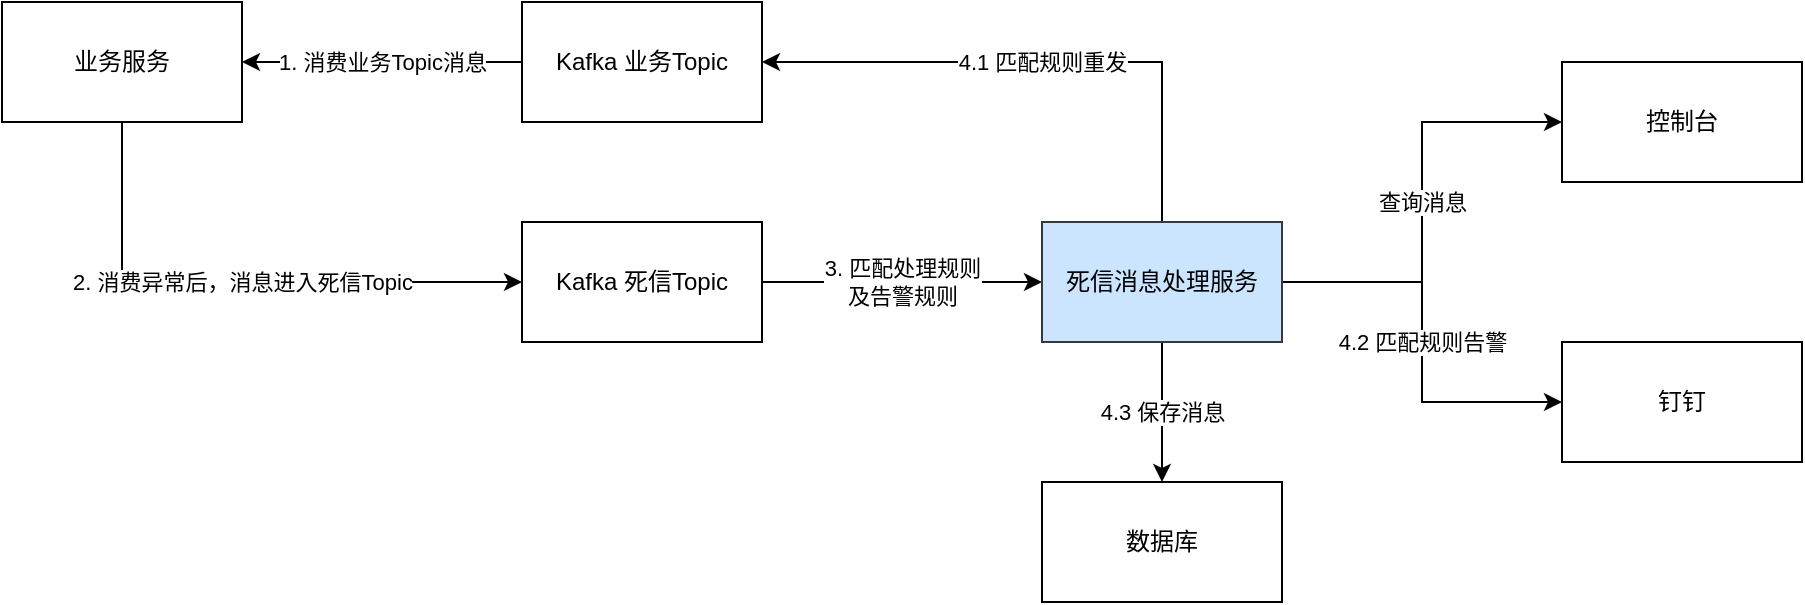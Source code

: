 <mxfile version="21.1.5" type="github">
  <diagram name="第 1 页" id="aNqkUnreRmNKx9mvbQpZ">
    <mxGraphModel dx="1050" dy="581" grid="1" gridSize="10" guides="1" tooltips="1" connect="1" arrows="1" fold="1" page="1" pageScale="1" pageWidth="827" pageHeight="1169" math="0" shadow="0">
      <root>
        <mxCell id="0" />
        <mxCell id="1" parent="0" />
        <mxCell id="JWIq-_Tjncx7ZqiuIU1c-4" value="1. 消费业务Topic消息" style="edgeStyle=orthogonalEdgeStyle;rounded=0;orthogonalLoop=1;jettySize=auto;html=1;startArrow=classic;startFill=1;endArrow=none;endFill=0;" edge="1" parent="1" source="JWIq-_Tjncx7ZqiuIU1c-2" target="JWIq-_Tjncx7ZqiuIU1c-3">
          <mxGeometry relative="1" as="geometry" />
        </mxCell>
        <mxCell id="JWIq-_Tjncx7ZqiuIU1c-8" value="2. 消费异常后，消息进入死信Topic" style="edgeStyle=orthogonalEdgeStyle;rounded=0;orthogonalLoop=1;jettySize=auto;html=1;exitX=0.5;exitY=1;exitDx=0;exitDy=0;entryX=0;entryY=0.5;entryDx=0;entryDy=0;" edge="1" parent="1" source="JWIq-_Tjncx7ZqiuIU1c-2" target="JWIq-_Tjncx7ZqiuIU1c-7">
          <mxGeometry relative="1" as="geometry" />
        </mxCell>
        <mxCell id="JWIq-_Tjncx7ZqiuIU1c-2" value="业务服务" style="rounded=0;whiteSpace=wrap;html=1;" vertex="1" parent="1">
          <mxGeometry x="40" y="170" width="120" height="60" as="geometry" />
        </mxCell>
        <mxCell id="JWIq-_Tjncx7ZqiuIU1c-3" value="Kafka 业务Topic" style="whiteSpace=wrap;html=1;rounded=0;" vertex="1" parent="1">
          <mxGeometry x="300" y="170" width="120" height="60" as="geometry" />
        </mxCell>
        <mxCell id="JWIq-_Tjncx7ZqiuIU1c-10" value="3. 匹配处理规则&lt;br&gt;及告警规则" style="edgeStyle=orthogonalEdgeStyle;rounded=0;orthogonalLoop=1;jettySize=auto;html=1;" edge="1" parent="1" source="JWIq-_Tjncx7ZqiuIU1c-7" target="JWIq-_Tjncx7ZqiuIU1c-9">
          <mxGeometry relative="1" as="geometry" />
        </mxCell>
        <mxCell id="JWIq-_Tjncx7ZqiuIU1c-7" value="Kafka 死信Topic" style="rounded=0;whiteSpace=wrap;html=1;" vertex="1" parent="1">
          <mxGeometry x="300" y="280" width="120" height="60" as="geometry" />
        </mxCell>
        <mxCell id="JWIq-_Tjncx7ZqiuIU1c-12" value="4.3 保存消息" style="edgeStyle=orthogonalEdgeStyle;rounded=0;orthogonalLoop=1;jettySize=auto;html=1;" edge="1" parent="1" source="JWIq-_Tjncx7ZqiuIU1c-9" target="JWIq-_Tjncx7ZqiuIU1c-11">
          <mxGeometry relative="1" as="geometry" />
        </mxCell>
        <mxCell id="JWIq-_Tjncx7ZqiuIU1c-14" value="4.1 匹配规则重发" style="edgeStyle=orthogonalEdgeStyle;rounded=0;orthogonalLoop=1;jettySize=auto;html=1;entryX=1;entryY=0.5;entryDx=0;entryDy=0;exitX=0.5;exitY=0;exitDx=0;exitDy=0;" edge="1" parent="1" source="JWIq-_Tjncx7ZqiuIU1c-9" target="JWIq-_Tjncx7ZqiuIU1c-3">
          <mxGeometry relative="1" as="geometry">
            <mxPoint x="620" y="200" as="targetPoint" />
          </mxGeometry>
        </mxCell>
        <mxCell id="JWIq-_Tjncx7ZqiuIU1c-16" value="4.2 匹配规则告警" style="edgeStyle=orthogonalEdgeStyle;rounded=0;orthogonalLoop=1;jettySize=auto;html=1;" edge="1" parent="1" source="JWIq-_Tjncx7ZqiuIU1c-9" target="JWIq-_Tjncx7ZqiuIU1c-15">
          <mxGeometry relative="1" as="geometry" />
        </mxCell>
        <mxCell id="JWIq-_Tjncx7ZqiuIU1c-19" value="查询消息" style="edgeStyle=orthogonalEdgeStyle;rounded=0;orthogonalLoop=1;jettySize=auto;html=1;" edge="1" parent="1" source="JWIq-_Tjncx7ZqiuIU1c-9" target="JWIq-_Tjncx7ZqiuIU1c-18">
          <mxGeometry relative="1" as="geometry">
            <Array as="points">
              <mxPoint x="750" y="310" />
              <mxPoint x="750" y="230" />
            </Array>
          </mxGeometry>
        </mxCell>
        <mxCell id="JWIq-_Tjncx7ZqiuIU1c-9" value="死信消息处理服务" style="rounded=0;whiteSpace=wrap;html=1;fillColor=#cce5ff;strokeColor=#36393d;" vertex="1" parent="1">
          <mxGeometry x="560" y="280" width="120" height="60" as="geometry" />
        </mxCell>
        <mxCell id="JWIq-_Tjncx7ZqiuIU1c-11" value="数据库" style="rounded=0;whiteSpace=wrap;html=1;" vertex="1" parent="1">
          <mxGeometry x="560" y="410" width="120" height="60" as="geometry" />
        </mxCell>
        <mxCell id="JWIq-_Tjncx7ZqiuIU1c-15" value="钉钉" style="rounded=0;whiteSpace=wrap;html=1;" vertex="1" parent="1">
          <mxGeometry x="820" y="340" width="120" height="60" as="geometry" />
        </mxCell>
        <mxCell id="JWIq-_Tjncx7ZqiuIU1c-18" value="控制台" style="rounded=0;whiteSpace=wrap;html=1;" vertex="1" parent="1">
          <mxGeometry x="820" y="200" width="120" height="60" as="geometry" />
        </mxCell>
      </root>
    </mxGraphModel>
  </diagram>
</mxfile>
